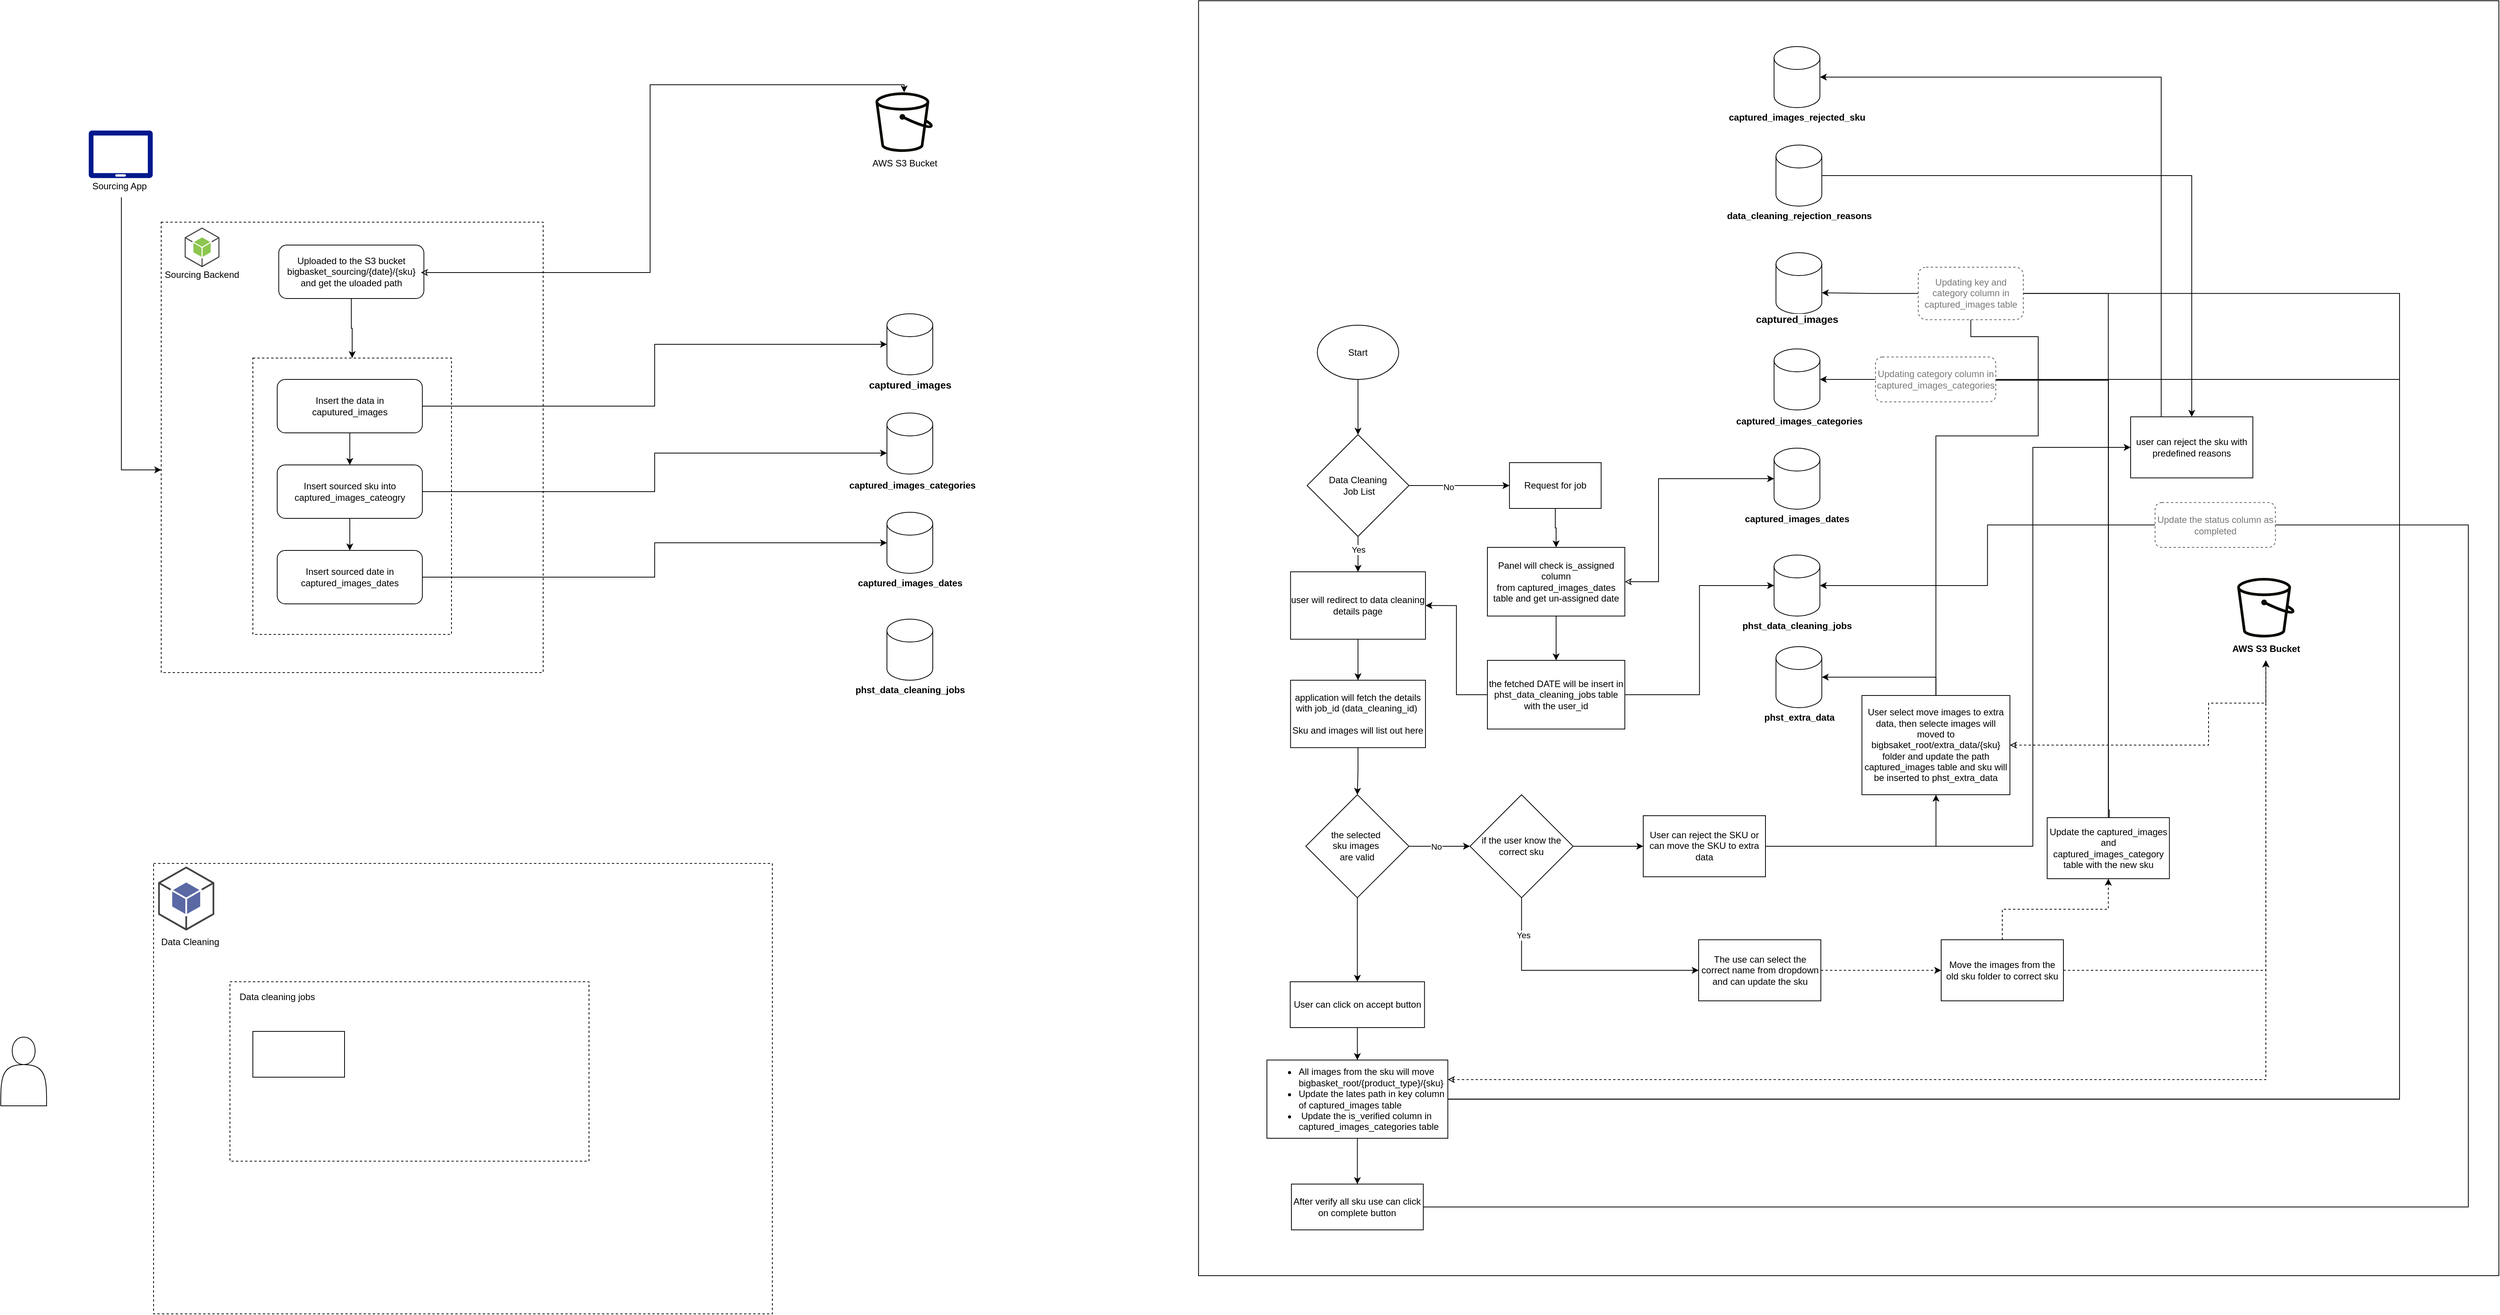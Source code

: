 <mxfile version="24.0.7" type="github">
  <diagram name="Page-1" id="BAc7BfIP3QMbL2KYN2eO">
    <mxGraphModel dx="2880" dy="2334" grid="1" gridSize="10" guides="1" tooltips="1" connect="1" arrows="1" fold="1" page="1" pageScale="1" pageWidth="827" pageHeight="1169" math="0" shadow="0">
      <root>
        <mxCell id="0" />
        <mxCell id="1" parent="0" />
        <mxCell id="C_meJWgbMCdoLf3qObib-14" value="" style="rounded=0;whiteSpace=wrap;html=1;fillColor=none;dashed=1;" vertex="1" parent="1">
          <mxGeometry x="-600" y="1040" width="810" height="590" as="geometry" />
        </mxCell>
        <mxCell id="C_meJWgbMCdoLf3qObib-19" value="&lt;div&gt;&lt;br&gt;&lt;/div&gt;" style="rounded=0;whiteSpace=wrap;html=1;fillColor=none;dashed=1;" vertex="1" parent="1">
          <mxGeometry x="-500" y="1195" width="470" height="235" as="geometry" />
        </mxCell>
        <mxCell id="ZyElnYu3EGaNJUJICbih-23" value="" style="rounded=0;whiteSpace=wrap;html=1;fillColor=none;dashed=1;" parent="1" vertex="1">
          <mxGeometry x="-590" y="200" width="500" height="590" as="geometry" />
        </mxCell>
        <mxCell id="C_meJWgbMCdoLf3qObib-1" value="" style="rounded=0;whiteSpace=wrap;html=1;fillColor=none;dashed=1;" vertex="1" parent="1">
          <mxGeometry x="-470" y="378" width="260" height="362" as="geometry" />
        </mxCell>
        <mxCell id="ZyElnYu3EGaNJUJICbih-24" value="" style="shape=cylinder3;whiteSpace=wrap;html=1;boundedLbl=1;backgroundOutline=1;size=15;" parent="1" vertex="1">
          <mxGeometry x="360" y="320" width="60" height="80" as="geometry" />
        </mxCell>
        <mxCell id="ZyElnYu3EGaNJUJICbih-25" value="&lt;a href=&quot;http://localhost/phpmyadmin/sql.php?db=vision_dev&amp;amp;table=captured_images&amp;amp;pos=0&quot; title=&quot;&quot; style=&quot;text-decoration-line: none; cursor: pointer; outline: none; font-family: sans-serif; font-size: 13.12px; font-weight: 700; text-align: left; text-wrap: wrap; background-color: rgb(255, 255, 255);&quot;&gt;&lt;font color=&quot;#000000&quot;&gt;captured_images&lt;/font&gt;&lt;/a&gt;" style="text;html=1;align=center;verticalAlign=middle;resizable=0;points=[];autosize=1;strokeColor=none;fillColor=none;" parent="1" vertex="1">
          <mxGeometry x="325" y="398" width="130" height="30" as="geometry" />
        </mxCell>
        <mxCell id="ZyElnYu3EGaNJUJICbih-26" value="" style="shape=cylinder3;whiteSpace=wrap;html=1;boundedLbl=1;backgroundOutline=1;size=15;" parent="1" vertex="1">
          <mxGeometry x="360" y="450" width="60" height="80" as="geometry" />
        </mxCell>
        <mxCell id="ZyElnYu3EGaNJUJICbih-28" value="" style="shape=cylinder3;whiteSpace=wrap;html=1;boundedLbl=1;backgroundOutline=1;size=15;" parent="1" vertex="1">
          <mxGeometry x="360" y="580" width="60" height="80" as="geometry" />
        </mxCell>
        <mxCell id="ZyElnYu3EGaNJUJICbih-29" value="&lt;b&gt;captured_images_dates&lt;/b&gt;" style="text;html=1;align=center;verticalAlign=middle;resizable=0;points=[];autosize=1;strokeColor=none;fillColor=none;" parent="1" vertex="1">
          <mxGeometry x="310" y="658" width="160" height="30" as="geometry" />
        </mxCell>
        <mxCell id="ZyElnYu3EGaNJUJICbih-30" value="" style="shape=cylinder3;whiteSpace=wrap;html=1;boundedLbl=1;backgroundOutline=1;size=15;" parent="1" vertex="1">
          <mxGeometry x="360" y="720" width="60" height="80" as="geometry" />
        </mxCell>
        <mxCell id="ZyElnYu3EGaNJUJICbih-31" value="&lt;b&gt;phst_data_cleaning_jobs&lt;/b&gt;" style="text;html=1;align=center;verticalAlign=middle;resizable=0;points=[];autosize=1;strokeColor=none;fillColor=none;" parent="1" vertex="1">
          <mxGeometry x="305" y="798" width="170" height="30" as="geometry" />
        </mxCell>
        <mxCell id="ZyElnYu3EGaNJUJICbih-33" value="" style="edgeStyle=orthogonalEdgeStyle;rounded=0;orthogonalLoop=1;jettySize=auto;html=1;" parent="1" source="ZyElnYu3EGaNJUJICbih-35" target="ZyElnYu3EGaNJUJICbih-36" edge="1">
          <mxGeometry relative="1" as="geometry" />
        </mxCell>
        <mxCell id="ZyElnYu3EGaNJUJICbih-34" value="" style="sketch=0;outlineConnect=0;fontColor=#232F3E;gradientColor=none;fillColor=#080A01;strokeColor=none;dashed=0;verticalLabelPosition=bottom;verticalAlign=top;align=center;html=1;fontSize=12;fontStyle=0;aspect=fixed;pointerEvents=1;shape=mxgraph.aws4.bucket;" parent="1" vertex="1">
          <mxGeometry x="345" y="30" width="75" height="78" as="geometry" />
        </mxCell>
        <mxCell id="ZyElnYu3EGaNJUJICbih-35" value="Sourcing Backend" style="text;html=1;align=center;verticalAlign=middle;whiteSpace=wrap;rounded=0;" parent="1" vertex="1">
          <mxGeometry x="-598" y="259" width="123" height="20" as="geometry" />
        </mxCell>
        <mxCell id="ZyElnYu3EGaNJUJICbih-36" value="" style="outlineConnect=0;dashed=0;verticalLabelPosition=bottom;verticalAlign=top;align=center;html=1;shape=mxgraph.aws3.android;fillColor=#8CC64F;gradientColor=none;" parent="1" vertex="1">
          <mxGeometry x="-559.25" y="207" width="45.5" height="52" as="geometry" />
        </mxCell>
        <mxCell id="ZyElnYu3EGaNJUJICbih-37" value="AWS S3 Bucket" style="text;html=1;align=center;verticalAlign=middle;resizable=0;points=[];autosize=1;strokeColor=none;fillColor=none;" parent="1" vertex="1">
          <mxGeometry x="327.5" y="108" width="110" height="30" as="geometry" />
        </mxCell>
        <mxCell id="ZyElnYu3EGaNJUJICbih-38" style="edgeStyle=orthogonalEdgeStyle;rounded=0;orthogonalLoop=1;jettySize=auto;html=1;entryX=0;entryY=0.55;entryDx=0;entryDy=0;entryPerimeter=0;exitX=0.532;exitY=0.981;exitDx=0;exitDy=0;exitPerimeter=0;" parent="1" source="C_meJWgbMCdoLf3qObib-10" target="ZyElnYu3EGaNJUJICbih-23" edge="1">
          <mxGeometry relative="1" as="geometry">
            <mxPoint x="-650" y="70" as="sourcePoint" />
          </mxGeometry>
        </mxCell>
        <mxCell id="ZyElnYu3EGaNJUJICbih-39" style="edgeStyle=orthogonalEdgeStyle;rounded=0;orthogonalLoop=1;jettySize=auto;html=1;startArrow=classic;startFill=0;" parent="1" edge="1" target="ZyElnYu3EGaNJUJICbih-34">
          <mxGeometry relative="1" as="geometry">
            <mxPoint x="-250.01" y="266.0" as="sourcePoint" />
            <mxPoint x="139.997" y="20" as="targetPoint" />
            <Array as="points">
              <mxPoint x="50" y="266" />
              <mxPoint x="50" y="20" />
            </Array>
          </mxGeometry>
        </mxCell>
        <mxCell id="C_meJWgbMCdoLf3qObib-2" style="edgeStyle=orthogonalEdgeStyle;rounded=0;orthogonalLoop=1;jettySize=auto;html=1;exitX=0.5;exitY=1;exitDx=0;exitDy=0;entryX=0.5;entryY=0;entryDx=0;entryDy=0;" edge="1" parent="1" source="ZyElnYu3EGaNJUJICbih-41" target="C_meJWgbMCdoLf3qObib-1">
          <mxGeometry relative="1" as="geometry" />
        </mxCell>
        <mxCell id="ZyElnYu3EGaNJUJICbih-41" value="Uploaded to the S3 bucket&lt;div&gt;bigbasket_sourcing/{date}/{sku}&lt;/div&gt;&lt;div&gt;and get the uloaded path&lt;/div&gt;" style="rounded=1;whiteSpace=wrap;html=1;fillColor=none;" parent="1" vertex="1">
          <mxGeometry x="-436.13" y="230" width="190" height="70" as="geometry" />
        </mxCell>
        <mxCell id="ZyElnYu3EGaNJUJICbih-42" value="" style="edgeStyle=orthogonalEdgeStyle;rounded=0;orthogonalLoop=1;jettySize=auto;html=1;" parent="1" source="ZyElnYu3EGaNJUJICbih-44" target="ZyElnYu3EGaNJUJICbih-45" edge="1">
          <mxGeometry relative="1" as="geometry" />
        </mxCell>
        <mxCell id="ZyElnYu3EGaNJUJICbih-44" value="Insert the data in caputured_images" style="rounded=1;whiteSpace=wrap;html=1;fillColor=none;" parent="1" vertex="1">
          <mxGeometry x="-438.13" y="406" width="190" height="70" as="geometry" />
        </mxCell>
        <mxCell id="C_meJWgbMCdoLf3qObib-4" value="" style="edgeStyle=orthogonalEdgeStyle;rounded=0;orthogonalLoop=1;jettySize=auto;html=1;" edge="1" parent="1" source="ZyElnYu3EGaNJUJICbih-45" target="C_meJWgbMCdoLf3qObib-3">
          <mxGeometry relative="1" as="geometry" />
        </mxCell>
        <mxCell id="ZyElnYu3EGaNJUJICbih-45" value="Insert sourced sku into captured_images_cateogry" style="rounded=1;whiteSpace=wrap;html=1;fillColor=none;" parent="1" vertex="1">
          <mxGeometry x="-438.13" y="518" width="190" height="70" as="geometry" />
        </mxCell>
        <mxCell id="C_meJWgbMCdoLf3qObib-3" value="Insert sourced date in captured_images_dates" style="rounded=1;whiteSpace=wrap;html=1;fillColor=none;" vertex="1" parent="1">
          <mxGeometry x="-438.13" y="630" width="190" height="70" as="geometry" />
        </mxCell>
        <mxCell id="C_meJWgbMCdoLf3qObib-5" style="edgeStyle=orthogonalEdgeStyle;rounded=0;orthogonalLoop=1;jettySize=auto;html=1;entryX=0;entryY=0.5;entryDx=0;entryDy=0;entryPerimeter=0;" edge="1" parent="1" source="ZyElnYu3EGaNJUJICbih-44" target="ZyElnYu3EGaNJUJICbih-24">
          <mxGeometry relative="1" as="geometry" />
        </mxCell>
        <mxCell id="C_meJWgbMCdoLf3qObib-6" style="edgeStyle=orthogonalEdgeStyle;rounded=0;orthogonalLoop=1;jettySize=auto;html=1;entryX=0;entryY=0;entryDx=0;entryDy=52.5;entryPerimeter=0;" edge="1" parent="1" source="ZyElnYu3EGaNJUJICbih-45" target="ZyElnYu3EGaNJUJICbih-26">
          <mxGeometry relative="1" as="geometry" />
        </mxCell>
        <mxCell id="C_meJWgbMCdoLf3qObib-7" style="edgeStyle=orthogonalEdgeStyle;rounded=0;orthogonalLoop=1;jettySize=auto;html=1;exitX=1;exitY=0.5;exitDx=0;exitDy=0;entryX=0;entryY=0.5;entryDx=0;entryDy=0;entryPerimeter=0;" edge="1" parent="1" source="C_meJWgbMCdoLf3qObib-3" target="ZyElnYu3EGaNJUJICbih-28">
          <mxGeometry relative="1" as="geometry" />
        </mxCell>
        <mxCell id="C_meJWgbMCdoLf3qObib-9" value="" style="sketch=0;aspect=fixed;pointerEvents=1;shadow=0;dashed=0;html=1;strokeColor=none;labelPosition=center;verticalLabelPosition=bottom;verticalAlign=top;align=center;fillColor=#00188D;shape=mxgraph.azure.tablet;" vertex="1" parent="1">
          <mxGeometry x="-685" y="80" width="84.05" height="62.2" as="geometry" />
        </mxCell>
        <mxCell id="C_meJWgbMCdoLf3qObib-10" value="Sourcing App" style="text;html=1;align=center;verticalAlign=middle;resizable=0;points=[];autosize=1;strokeColor=none;fillColor=none;" vertex="1" parent="1">
          <mxGeometry x="-690" y="138" width="90" height="30" as="geometry" />
        </mxCell>
        <mxCell id="C_meJWgbMCdoLf3qObib-12" value="" style="shape=actor;whiteSpace=wrap;html=1;" vertex="1" parent="1">
          <mxGeometry x="-800" y="1267.5" width="60" height="90" as="geometry" />
        </mxCell>
        <mxCell id="C_meJWgbMCdoLf3qObib-15" value="" style="outlineConnect=0;dashed=0;verticalLabelPosition=bottom;verticalAlign=top;align=center;html=1;shape=mxgraph.aws3.android;fillColor=#5A69A4;gradientColor=none;" vertex="1" parent="1">
          <mxGeometry x="-594" y="1044" width="73.5" height="84" as="geometry" />
        </mxCell>
        <mxCell id="C_meJWgbMCdoLf3qObib-18" value="Data Cleaning" style="text;html=1;align=center;verticalAlign=middle;whiteSpace=wrap;rounded=0;" vertex="1" parent="1">
          <mxGeometry x="-594" y="1128" width="84" height="30" as="geometry" />
        </mxCell>
        <mxCell id="C_meJWgbMCdoLf3qObib-20" value="&lt;b&gt;captured_images_categories&lt;/b&gt;" style="text;html=1;align=center;verticalAlign=middle;resizable=0;points=[];autosize=1;strokeColor=none;fillColor=none;" vertex="1" parent="1">
          <mxGeometry x="297.5" y="530" width="190" height="30" as="geometry" />
        </mxCell>
        <mxCell id="C_meJWgbMCdoLf3qObib-21" value="Data cleaning jobs" style="text;html=1;align=center;verticalAlign=middle;whiteSpace=wrap;rounded=0;" vertex="1" parent="1">
          <mxGeometry x="-496.13" y="1200" width="116.13" height="30" as="geometry" />
        </mxCell>
        <mxCell id="C_meJWgbMCdoLf3qObib-24" value="" style="rounded=0;whiteSpace=wrap;html=1;" vertex="1" parent="1">
          <mxGeometry x="-470" y="1260" width="120" height="60" as="geometry" />
        </mxCell>
        <mxCell id="C_meJWgbMCdoLf3qObib-25" value="" style="shape=cylinder3;whiteSpace=wrap;html=1;boundedLbl=1;backgroundOutline=1;size=15;" vertex="1" parent="1">
          <mxGeometry x="1523.75" y="240" width="60" height="80" as="geometry" />
        </mxCell>
        <mxCell id="C_meJWgbMCdoLf3qObib-26" value="&lt;a href=&quot;http://localhost/phpmyadmin/sql.php?db=vision_dev&amp;amp;table=captured_images&amp;amp;pos=0&quot; title=&quot;&quot; style=&quot;text-decoration-line: none; cursor: pointer; outline: none; font-family: sans-serif; font-size: 13.12px; font-weight: 700; text-align: left; text-wrap: wrap; background-color: rgb(255, 255, 255);&quot;&gt;&lt;font color=&quot;#000000&quot;&gt;captured_images&lt;/font&gt;&lt;/a&gt;" style="text;html=1;align=center;verticalAlign=middle;resizable=0;points=[];autosize=1;strokeColor=none;fillColor=none;" vertex="1" parent="1">
          <mxGeometry x="1486.25" y="312" width="130" height="30" as="geometry" />
        </mxCell>
        <mxCell id="C_meJWgbMCdoLf3qObib-27" value="" style="shape=cylinder3;whiteSpace=wrap;html=1;boundedLbl=1;backgroundOutline=1;size=15;" vertex="1" parent="1">
          <mxGeometry x="1521.25" y="366" width="60" height="80" as="geometry" />
        </mxCell>
        <mxCell id="C_meJWgbMCdoLf3qObib-28" value="" style="shape=cylinder3;whiteSpace=wrap;html=1;boundedLbl=1;backgroundOutline=1;size=15;" vertex="1" parent="1">
          <mxGeometry x="1521.25" y="496" width="60" height="80" as="geometry" />
        </mxCell>
        <mxCell id="C_meJWgbMCdoLf3qObib-29" value="&lt;b&gt;captured_images_dates&lt;/b&gt;" style="text;html=1;align=center;verticalAlign=middle;resizable=0;points=[];autosize=1;strokeColor=none;fillColor=none;" vertex="1" parent="1">
          <mxGeometry x="1471.25" y="574" width="160" height="30" as="geometry" />
        </mxCell>
        <mxCell id="C_meJWgbMCdoLf3qObib-30" value="" style="shape=cylinder3;whiteSpace=wrap;html=1;boundedLbl=1;backgroundOutline=1;size=15;" vertex="1" parent="1">
          <mxGeometry x="1521.25" y="636" width="60" height="80" as="geometry" />
        </mxCell>
        <mxCell id="C_meJWgbMCdoLf3qObib-31" value="&lt;b&gt;phst_data_cleaning_jobs&lt;/b&gt;" style="text;html=1;align=center;verticalAlign=middle;resizable=0;points=[];autosize=1;strokeColor=none;fillColor=none;" vertex="1" parent="1">
          <mxGeometry x="1466.25" y="714" width="170" height="30" as="geometry" />
        </mxCell>
        <mxCell id="C_meJWgbMCdoLf3qObib-32" value="&lt;b&gt;captured_images_categories&lt;/b&gt;" style="text;html=1;align=center;verticalAlign=middle;resizable=0;points=[];autosize=1;strokeColor=none;fillColor=none;" vertex="1" parent="1">
          <mxGeometry x="1458.75" y="446" width="190" height="30" as="geometry" />
        </mxCell>
        <mxCell id="C_meJWgbMCdoLf3qObib-37" value="" style="edgeStyle=orthogonalEdgeStyle;rounded=0;orthogonalLoop=1;jettySize=auto;html=1;" edge="1" parent="1" source="C_meJWgbMCdoLf3qObib-33" target="C_meJWgbMCdoLf3qObib-36">
          <mxGeometry relative="1" as="geometry" />
        </mxCell>
        <mxCell id="C_meJWgbMCdoLf3qObib-33" value="Start" style="ellipse;whiteSpace=wrap;html=1;fillColor=none;" vertex="1" parent="1">
          <mxGeometry x="923.38" y="335" width="106.5" height="71" as="geometry" />
        </mxCell>
        <mxCell id="C_meJWgbMCdoLf3qObib-39" value="" style="edgeStyle=orthogonalEdgeStyle;rounded=0;orthogonalLoop=1;jettySize=auto;html=1;" edge="1" parent="1" source="C_meJWgbMCdoLf3qObib-36" target="C_meJWgbMCdoLf3qObib-38">
          <mxGeometry relative="1" as="geometry" />
        </mxCell>
        <mxCell id="C_meJWgbMCdoLf3qObib-40" value="No" style="edgeLabel;html=1;align=center;verticalAlign=middle;resizable=0;points=[];" vertex="1" connectable="0" parent="C_meJWgbMCdoLf3qObib-39">
          <mxGeometry x="-0.22" y="-2" relative="1" as="geometry">
            <mxPoint as="offset" />
          </mxGeometry>
        </mxCell>
        <mxCell id="C_meJWgbMCdoLf3qObib-50" value="" style="edgeStyle=orthogonalEdgeStyle;rounded=0;orthogonalLoop=1;jettySize=auto;html=1;" edge="1" parent="1" source="C_meJWgbMCdoLf3qObib-36" target="C_meJWgbMCdoLf3qObib-49">
          <mxGeometry relative="1" as="geometry" />
        </mxCell>
        <mxCell id="C_meJWgbMCdoLf3qObib-58" value="Yes" style="edgeLabel;html=1;align=center;verticalAlign=middle;resizable=0;points=[];" vertex="1" connectable="0" parent="C_meJWgbMCdoLf3qObib-50">
          <mxGeometry x="-0.273" relative="1" as="geometry">
            <mxPoint as="offset" />
          </mxGeometry>
        </mxCell>
        <mxCell id="C_meJWgbMCdoLf3qObib-36" value="Data Cleaning&lt;div&gt;&amp;nbsp;Job List&lt;/div&gt;" style="rhombus;whiteSpace=wrap;html=1;fillColor=none;" vertex="1" parent="1">
          <mxGeometry x="910.0" y="478.38" width="133.25" height="133.25" as="geometry" />
        </mxCell>
        <mxCell id="C_meJWgbMCdoLf3qObib-42" value="" style="edgeStyle=orthogonalEdgeStyle;rounded=0;orthogonalLoop=1;jettySize=auto;html=1;" edge="1" parent="1" source="C_meJWgbMCdoLf3qObib-38" target="C_meJWgbMCdoLf3qObib-41">
          <mxGeometry relative="1" as="geometry" />
        </mxCell>
        <mxCell id="C_meJWgbMCdoLf3qObib-38" value="Request for job" style="whiteSpace=wrap;html=1;fillColor=none;" vertex="1" parent="1">
          <mxGeometry x="1174.885" y="515.005" width="120" height="60" as="geometry" />
        </mxCell>
        <mxCell id="C_meJWgbMCdoLf3qObib-47" value="" style="edgeStyle=orthogonalEdgeStyle;rounded=0;orthogonalLoop=1;jettySize=auto;html=1;" edge="1" parent="1" source="C_meJWgbMCdoLf3qObib-41" target="C_meJWgbMCdoLf3qObib-46">
          <mxGeometry relative="1" as="geometry" />
        </mxCell>
        <mxCell id="C_meJWgbMCdoLf3qObib-41" value="Panel will check&amp;nbsp;is_assigned column from&amp;nbsp;captured_images_dates table and get un-assigned date" style="whiteSpace=wrap;html=1;fillColor=none;" vertex="1" parent="1">
          <mxGeometry x="1146" y="626" width="179.89" height="89.95" as="geometry" />
        </mxCell>
        <mxCell id="C_meJWgbMCdoLf3qObib-43" style="edgeStyle=orthogonalEdgeStyle;rounded=0;orthogonalLoop=1;jettySize=auto;html=1;exitX=1;exitY=0.5;exitDx=0;exitDy=0;entryX=0;entryY=0.5;entryDx=0;entryDy=0;entryPerimeter=0;startArrow=classic;startFill=0;" edge="1" parent="1" source="C_meJWgbMCdoLf3qObib-41" target="C_meJWgbMCdoLf3qObib-28">
          <mxGeometry relative="1" as="geometry">
            <Array as="points">
              <mxPoint x="1370" y="671" />
              <mxPoint x="1370" y="536" />
            </Array>
          </mxGeometry>
        </mxCell>
        <mxCell id="C_meJWgbMCdoLf3qObib-51" style="edgeStyle=orthogonalEdgeStyle;rounded=0;orthogonalLoop=1;jettySize=auto;html=1;exitX=0;exitY=0.5;exitDx=0;exitDy=0;entryX=1;entryY=0.5;entryDx=0;entryDy=0;" edge="1" parent="1" source="C_meJWgbMCdoLf3qObib-46" target="C_meJWgbMCdoLf3qObib-49">
          <mxGeometry relative="1" as="geometry" />
        </mxCell>
        <mxCell id="C_meJWgbMCdoLf3qObib-46" value="the fetched DATE will be insert in phst_data_cleaning_jobs table with the user_id" style="whiteSpace=wrap;html=1;fillColor=none;" vertex="1" parent="1">
          <mxGeometry x="1146" y="774" width="179.89" height="89.95" as="geometry" />
        </mxCell>
        <mxCell id="C_meJWgbMCdoLf3qObib-48" style="edgeStyle=orthogonalEdgeStyle;rounded=0;orthogonalLoop=1;jettySize=auto;html=1;exitX=1;exitY=0.5;exitDx=0;exitDy=0;entryX=0;entryY=0.5;entryDx=0;entryDy=0;entryPerimeter=0;" edge="1" parent="1" source="C_meJWgbMCdoLf3qObib-46" target="C_meJWgbMCdoLf3qObib-30">
          <mxGeometry relative="1" as="geometry" />
        </mxCell>
        <mxCell id="C_meJWgbMCdoLf3qObib-53" value="" style="edgeStyle=orthogonalEdgeStyle;rounded=0;orthogonalLoop=1;jettySize=auto;html=1;" edge="1" parent="1" source="C_meJWgbMCdoLf3qObib-49" target="C_meJWgbMCdoLf3qObib-52">
          <mxGeometry relative="1" as="geometry" />
        </mxCell>
        <mxCell id="C_meJWgbMCdoLf3qObib-49" value="user will redirect to data cleaning details page" style="whiteSpace=wrap;html=1;fillColor=none;" vertex="1" parent="1">
          <mxGeometry x="888.31" y="658" width="176.63" height="88.31" as="geometry" />
        </mxCell>
        <mxCell id="C_meJWgbMCdoLf3qObib-60" value="" style="edgeStyle=orthogonalEdgeStyle;rounded=0;orthogonalLoop=1;jettySize=auto;html=1;" edge="1" parent="1" source="C_meJWgbMCdoLf3qObib-52" target="C_meJWgbMCdoLf3qObib-59">
          <mxGeometry relative="1" as="geometry" />
        </mxCell>
        <mxCell id="C_meJWgbMCdoLf3qObib-52" value="application will fetch the details with job_id (data_cleaning_id)&amp;nbsp;&lt;div&gt;&lt;br&gt;&lt;/div&gt;&lt;div&gt;Sku and images will list out here&lt;/div&gt;" style="whiteSpace=wrap;html=1;fillColor=none;" vertex="1" parent="1">
          <mxGeometry x="888.31" y="800" width="176.63" height="88.31" as="geometry" />
        </mxCell>
        <mxCell id="C_meJWgbMCdoLf3qObib-65" value="" style="edgeStyle=orthogonalEdgeStyle;rounded=0;orthogonalLoop=1;jettySize=auto;html=1;" edge="1" parent="1" source="C_meJWgbMCdoLf3qObib-59" target="C_meJWgbMCdoLf3qObib-64">
          <mxGeometry relative="1" as="geometry" />
        </mxCell>
        <mxCell id="C_meJWgbMCdoLf3qObib-66" value="No" style="edgeLabel;html=1;align=center;verticalAlign=middle;resizable=0;points=[];" vertex="1" connectable="0" parent="C_meJWgbMCdoLf3qObib-65">
          <mxGeometry x="-0.112" relative="1" as="geometry">
            <mxPoint as="offset" />
          </mxGeometry>
        </mxCell>
        <mxCell id="C_meJWgbMCdoLf3qObib-122" value="" style="edgeStyle=orthogonalEdgeStyle;rounded=0;orthogonalLoop=1;jettySize=auto;html=1;" edge="1" parent="1" source="C_meJWgbMCdoLf3qObib-59" target="C_meJWgbMCdoLf3qObib-121">
          <mxGeometry relative="1" as="geometry" />
        </mxCell>
        <mxCell id="C_meJWgbMCdoLf3qObib-59" value="the selected&amp;nbsp;&lt;div&gt;sku images&amp;nbsp;&lt;/div&gt;&lt;div&gt;are valid&lt;/div&gt;" style="rhombus;whiteSpace=wrap;html=1;fillColor=none;" vertex="1" parent="1">
          <mxGeometry x="908.31" y="950" width="134.94" height="134.94" as="geometry" />
        </mxCell>
        <mxCell id="C_meJWgbMCdoLf3qObib-68" value="" style="edgeStyle=orthogonalEdgeStyle;rounded=0;orthogonalLoop=1;jettySize=auto;html=1;exitX=0.5;exitY=1;exitDx=0;exitDy=0;" edge="1" parent="1" source="C_meJWgbMCdoLf3qObib-64" target="C_meJWgbMCdoLf3qObib-67">
          <mxGeometry relative="1" as="geometry">
            <Array as="points">
              <mxPoint x="1191" y="1180" />
            </Array>
          </mxGeometry>
        </mxCell>
        <mxCell id="C_meJWgbMCdoLf3qObib-84" value="Yes" style="edgeLabel;html=1;align=center;verticalAlign=middle;resizable=0;points=[];" vertex="1" connectable="0" parent="C_meJWgbMCdoLf3qObib-68">
          <mxGeometry x="-0.694" y="2" relative="1" as="geometry">
            <mxPoint y="-1" as="offset" />
          </mxGeometry>
        </mxCell>
        <mxCell id="C_meJWgbMCdoLf3qObib-88" style="edgeStyle=orthogonalEdgeStyle;rounded=0;orthogonalLoop=1;jettySize=auto;html=1;exitX=1;exitY=0.5;exitDx=0;exitDy=0;entryX=0;entryY=0.5;entryDx=0;entryDy=0;" edge="1" parent="1" source="C_meJWgbMCdoLf3qObib-64" target="C_meJWgbMCdoLf3qObib-87">
          <mxGeometry relative="1" as="geometry" />
        </mxCell>
        <mxCell id="C_meJWgbMCdoLf3qObib-64" value="if the user know the correct sku" style="rhombus;whiteSpace=wrap;html=1;fillColor=none;" vertex="1" parent="1">
          <mxGeometry x="1123.25" y="950" width="134.94" height="134.94" as="geometry" />
        </mxCell>
        <mxCell id="C_meJWgbMCdoLf3qObib-70" value="" style="edgeStyle=orthogonalEdgeStyle;rounded=0;orthogonalLoop=1;jettySize=auto;html=1;dashed=1;" edge="1" parent="1" source="C_meJWgbMCdoLf3qObib-67" target="C_meJWgbMCdoLf3qObib-69">
          <mxGeometry relative="1" as="geometry" />
        </mxCell>
        <mxCell id="C_meJWgbMCdoLf3qObib-67" value="The use can select the correct name from dropdown and can update the sku" style="whiteSpace=wrap;html=1;fillColor=none;" vertex="1" parent="1">
          <mxGeometry x="1422.5" y="1140" width="160" height="80" as="geometry" />
        </mxCell>
        <mxCell id="C_meJWgbMCdoLf3qObib-75" style="edgeStyle=orthogonalEdgeStyle;rounded=0;orthogonalLoop=1;jettySize=auto;html=1;exitX=1;exitY=0.5;exitDx=0;exitDy=0;dashed=1;" edge="1" parent="1" source="C_meJWgbMCdoLf3qObib-69" target="C_meJWgbMCdoLf3qObib-73">
          <mxGeometry relative="1" as="geometry" />
        </mxCell>
        <mxCell id="C_meJWgbMCdoLf3qObib-77" value="" style="edgeStyle=orthogonalEdgeStyle;rounded=0;orthogonalLoop=1;jettySize=auto;html=1;dashed=1;" edge="1" parent="1" source="C_meJWgbMCdoLf3qObib-69" target="C_meJWgbMCdoLf3qObib-76">
          <mxGeometry relative="1" as="geometry" />
        </mxCell>
        <mxCell id="C_meJWgbMCdoLf3qObib-69" value="Move the images from the old sku folder to correct sku" style="whiteSpace=wrap;html=1;fillColor=none;" vertex="1" parent="1">
          <mxGeometry x="1740" y="1140" width="160" height="80" as="geometry" />
        </mxCell>
        <mxCell id="C_meJWgbMCdoLf3qObib-71" value="" style="sketch=0;outlineConnect=0;fontColor=#232F3E;gradientColor=none;fillColor=#080A01;strokeColor=none;dashed=0;verticalLabelPosition=bottom;verticalAlign=top;align=center;html=1;fontSize=12;fontStyle=0;aspect=fixed;pointerEvents=1;shape=mxgraph.aws4.bucket;" vertex="1" parent="1">
          <mxGeometry x="2127.5" y="666" width="75" height="78" as="geometry" />
        </mxCell>
        <mxCell id="C_meJWgbMCdoLf3qObib-73" value="&lt;b&gt;AWS S3 Bucket&lt;/b&gt;" style="text;html=1;align=center;verticalAlign=middle;resizable=0;points=[];autosize=1;strokeColor=none;fillColor=none;" vertex="1" parent="1">
          <mxGeometry x="2110" y="744" width="110" height="30" as="geometry" />
        </mxCell>
        <mxCell id="C_meJWgbMCdoLf3qObib-76" value="Update the captured_images and captured_images_category table with the new sku" style="whiteSpace=wrap;html=1;fillColor=none;" vertex="1" parent="1">
          <mxGeometry x="1878.75" y="980" width="160" height="80" as="geometry" />
        </mxCell>
        <mxCell id="C_meJWgbMCdoLf3qObib-79" style="edgeStyle=orthogonalEdgeStyle;rounded=0;orthogonalLoop=1;jettySize=auto;html=1;entryX=1.005;entryY=0.434;entryDx=0;entryDy=0;entryPerimeter=0;endArrow=none;endFill=0;exitX=0.5;exitY=0;exitDx=0;exitDy=0;" edge="1" parent="1" source="C_meJWgbMCdoLf3qObib-76">
          <mxGeometry relative="1" as="geometry">
            <mxPoint x="1980" y="970" as="sourcePoint" />
            <mxPoint x="1811.497" y="407.068" as="targetPoint" />
            <Array as="points">
              <mxPoint x="1960" y="980" />
              <mxPoint x="1960" y="970" />
              <mxPoint x="1959" y="970" />
              <mxPoint x="1959" y="407" />
            </Array>
          </mxGeometry>
        </mxCell>
        <mxCell id="C_meJWgbMCdoLf3qObib-80" style="edgeStyle=orthogonalEdgeStyle;rounded=0;orthogonalLoop=1;jettySize=auto;html=1;exitX=0;exitY=0.5;exitDx=0;exitDy=0;entryX=1;entryY=0;entryDx=0;entryDy=52.5;entryPerimeter=0;" edge="1" parent="1" source="C_meJWgbMCdoLf3qObib-83" target="C_meJWgbMCdoLf3qObib-25">
          <mxGeometry relative="1" as="geometry">
            <mxPoint x="1700" y="358.53" as="targetPoint" />
          </mxGeometry>
        </mxCell>
        <mxCell id="C_meJWgbMCdoLf3qObib-100" value="" style="edgeStyle=orthogonalEdgeStyle;rounded=0;orthogonalLoop=1;jettySize=auto;html=1;" edge="1" parent="1" source="C_meJWgbMCdoLf3qObib-82" target="C_meJWgbMCdoLf3qObib-27">
          <mxGeometry relative="1" as="geometry" />
        </mxCell>
        <mxCell id="C_meJWgbMCdoLf3qObib-82" value="&lt;font color=&quot;#787878&quot;&gt;Updating category column in captured_images_categories&lt;/font&gt;" style="rounded=1;whiteSpace=wrap;html=1;fillColor=none;dashed=1;strokeColor=#616161;" vertex="1" parent="1">
          <mxGeometry x="1654" y="376.62" width="157.5" height="58.75" as="geometry" />
        </mxCell>
        <mxCell id="C_meJWgbMCdoLf3qObib-111" style="edgeStyle=orthogonalEdgeStyle;rounded=0;orthogonalLoop=1;jettySize=auto;html=1;exitX=1;exitY=0.5;exitDx=0;exitDy=0;entryX=0;entryY=0.5;entryDx=0;entryDy=0;" edge="1" parent="1" source="C_meJWgbMCdoLf3qObib-87" target="C_meJWgbMCdoLf3qObib-104">
          <mxGeometry relative="1" as="geometry">
            <Array as="points">
              <mxPoint x="1860" y="1018" />
              <mxPoint x="1860" y="495" />
            </Array>
          </mxGeometry>
        </mxCell>
        <mxCell id="C_meJWgbMCdoLf3qObib-117" style="edgeStyle=orthogonalEdgeStyle;rounded=0;orthogonalLoop=1;jettySize=auto;html=1;exitX=1;exitY=0.5;exitDx=0;exitDy=0;" edge="1" parent="1" source="C_meJWgbMCdoLf3qObib-87" target="C_meJWgbMCdoLf3qObib-101">
          <mxGeometry relative="1" as="geometry" />
        </mxCell>
        <mxCell id="C_meJWgbMCdoLf3qObib-87" value="User can reject the SKU or can move the SKU to extra data" style="whiteSpace=wrap;html=1;fillColor=none;" vertex="1" parent="1">
          <mxGeometry x="1350" y="977.47" width="160" height="80" as="geometry" />
        </mxCell>
        <mxCell id="C_meJWgbMCdoLf3qObib-89" value="" style="shape=cylinder3;whiteSpace=wrap;html=1;boundedLbl=1;backgroundOutline=1;size=15;" vertex="1" parent="1">
          <mxGeometry x="1523.75" y="755.95" width="60" height="80" as="geometry" />
        </mxCell>
        <mxCell id="C_meJWgbMCdoLf3qObib-90" value="&lt;b&gt;phst_extra_data&lt;/b&gt;" style="text;html=1;align=center;verticalAlign=middle;resizable=0;points=[];autosize=1;strokeColor=none;fillColor=none;" vertex="1" parent="1">
          <mxGeometry x="1493.75" y="833.95" width="120" height="30" as="geometry" />
        </mxCell>
        <mxCell id="C_meJWgbMCdoLf3qObib-91" value="" style="edgeStyle=orthogonalEdgeStyle;rounded=0;orthogonalLoop=1;jettySize=auto;html=1;entryX=1;entryY=0.5;entryDx=0;entryDy=0;endArrow=none;endFill=0;exitX=0.5;exitY=0;exitDx=0;exitDy=0;" edge="1" parent="1" source="C_meJWgbMCdoLf3qObib-76" target="C_meJWgbMCdoLf3qObib-83">
          <mxGeometry relative="1" as="geometry">
            <mxPoint x="2020" y="940" as="sourcePoint" />
            <mxPoint x="1581" y="289" as="targetPoint" />
          </mxGeometry>
        </mxCell>
        <mxCell id="C_meJWgbMCdoLf3qObib-83" value="&lt;font color=&quot;#787878&quot;&gt;Updating key and category column in captured_images table&lt;/font&gt;" style="rounded=1;whiteSpace=wrap;html=1;fillColor=none;dashed=1;strokeColor=#616161;" vertex="1" parent="1">
          <mxGeometry x="1710" y="259" width="137.5" height="68.75" as="geometry" />
        </mxCell>
        <mxCell id="C_meJWgbMCdoLf3qObib-118" style="edgeStyle=orthogonalEdgeStyle;rounded=0;orthogonalLoop=1;jettySize=auto;html=1;exitX=1;exitY=0.5;exitDx=0;exitDy=0;startArrow=classic;startFill=0;dashed=1;" edge="1" parent="1" source="C_meJWgbMCdoLf3qObib-101" target="C_meJWgbMCdoLf3qObib-73">
          <mxGeometry relative="1" as="geometry">
            <Array as="points">
              <mxPoint x="2090" y="885" />
              <mxPoint x="2090" y="830" />
              <mxPoint x="2165" y="830" />
            </Array>
          </mxGeometry>
        </mxCell>
        <mxCell id="C_meJWgbMCdoLf3qObib-119" style="edgeStyle=orthogonalEdgeStyle;rounded=0;orthogonalLoop=1;jettySize=auto;html=1;entryX=0.5;entryY=1;entryDx=0;entryDy=0;endArrow=none;endFill=0;exitX=0.5;exitY=0;exitDx=0;exitDy=0;" edge="1" parent="1" source="C_meJWgbMCdoLf3qObib-101" target="C_meJWgbMCdoLf3qObib-83">
          <mxGeometry relative="1" as="geometry">
            <mxPoint x="1730" y="810" as="sourcePoint" />
            <mxPoint x="1864.41" y="279" as="targetPoint" />
            <Array as="points">
              <mxPoint x="1733" y="480" />
              <mxPoint x="1867" y="480" />
              <mxPoint x="1867" y="350" />
              <mxPoint x="1779" y="350" />
            </Array>
          </mxGeometry>
        </mxCell>
        <mxCell id="C_meJWgbMCdoLf3qObib-101" value="User select move images to extra data, then selecte images will moved to bigbsaket_root/extra_data/{sku} folder and update the path captured_images table and sku will be inserted to phst_extra_data" style="whiteSpace=wrap;html=1;fillColor=none;" vertex="1" parent="1">
          <mxGeometry x="1636.25" y="820" width="193.75" height="130" as="geometry" />
        </mxCell>
        <mxCell id="C_meJWgbMCdoLf3qObib-104" value="user can reject the sku with predefined reasons" style="whiteSpace=wrap;html=1;fillColor=none;" vertex="1" parent="1">
          <mxGeometry x="1988" y="455" width="160" height="80" as="geometry" />
        </mxCell>
        <mxCell id="C_meJWgbMCdoLf3qObib-110" style="edgeStyle=orthogonalEdgeStyle;rounded=0;orthogonalLoop=1;jettySize=auto;html=1;exitX=1;exitY=0.5;exitDx=0;exitDy=0;exitPerimeter=0;entryX=0.5;entryY=0;entryDx=0;entryDy=0;" edge="1" parent="1" source="C_meJWgbMCdoLf3qObib-105" target="C_meJWgbMCdoLf3qObib-104">
          <mxGeometry relative="1" as="geometry" />
        </mxCell>
        <mxCell id="C_meJWgbMCdoLf3qObib-105" value="" style="shape=cylinder3;whiteSpace=wrap;html=1;boundedLbl=1;backgroundOutline=1;size=15;" vertex="1" parent="1">
          <mxGeometry x="1523.75" y="99" width="60" height="80" as="geometry" />
        </mxCell>
        <mxCell id="C_meJWgbMCdoLf3qObib-106" value="&lt;b&gt;data_cleaning_rejection_reasons&lt;/b&gt;" style="text;html=1;align=center;verticalAlign=middle;resizable=0;points=[];autosize=1;strokeColor=none;fillColor=none;" vertex="1" parent="1">
          <mxGeometry x="1448.75" y="177" width="210" height="30" as="geometry" />
        </mxCell>
        <mxCell id="C_meJWgbMCdoLf3qObib-112" value="" style="shape=cylinder3;whiteSpace=wrap;html=1;boundedLbl=1;backgroundOutline=1;size=15;" vertex="1" parent="1">
          <mxGeometry x="1521.25" y="-30" width="60" height="80" as="geometry" />
        </mxCell>
        <mxCell id="C_meJWgbMCdoLf3qObib-113" value="&lt;b&gt;captured_images_rejected_sku&lt;/b&gt;" style="text;html=1;align=center;verticalAlign=middle;resizable=0;points=[];autosize=1;strokeColor=none;fillColor=none;" vertex="1" parent="1">
          <mxGeometry x="1451.25" y="48" width="200" height="30" as="geometry" />
        </mxCell>
        <mxCell id="C_meJWgbMCdoLf3qObib-114" style="edgeStyle=orthogonalEdgeStyle;rounded=0;orthogonalLoop=1;jettySize=auto;html=1;exitX=0.25;exitY=0;exitDx=0;exitDy=0;entryX=1;entryY=0.5;entryDx=0;entryDy=0;entryPerimeter=0;" edge="1" parent="1" source="C_meJWgbMCdoLf3qObib-104" target="C_meJWgbMCdoLf3qObib-112">
          <mxGeometry relative="1" as="geometry" />
        </mxCell>
        <mxCell id="C_meJWgbMCdoLf3qObib-120" style="edgeStyle=orthogonalEdgeStyle;rounded=0;orthogonalLoop=1;jettySize=auto;html=1;exitX=0.5;exitY=0;exitDx=0;exitDy=0;entryX=1;entryY=0.5;entryDx=0;entryDy=0;entryPerimeter=0;" edge="1" parent="1" source="C_meJWgbMCdoLf3qObib-101" target="C_meJWgbMCdoLf3qObib-89">
          <mxGeometry relative="1" as="geometry" />
        </mxCell>
        <mxCell id="C_meJWgbMCdoLf3qObib-124" value="" style="edgeStyle=orthogonalEdgeStyle;rounded=0;orthogonalLoop=1;jettySize=auto;html=1;" edge="1" parent="1" source="C_meJWgbMCdoLf3qObib-121" target="C_meJWgbMCdoLf3qObib-123">
          <mxGeometry relative="1" as="geometry" />
        </mxCell>
        <mxCell id="C_meJWgbMCdoLf3qObib-121" value="User can click on accept button" style="whiteSpace=wrap;html=1;fillColor=none;" vertex="1" parent="1">
          <mxGeometry x="887.89" y="1195" width="175.78" height="60" as="geometry" />
        </mxCell>
        <mxCell id="C_meJWgbMCdoLf3qObib-129" style="edgeStyle=orthogonalEdgeStyle;rounded=0;orthogonalLoop=1;jettySize=auto;html=1;exitX=1;exitY=0.5;exitDx=0;exitDy=0;entryX=1;entryY=0.5;entryDx=0;entryDy=0;endArrow=none;endFill=0;" edge="1" parent="1" source="C_meJWgbMCdoLf3qObib-123" target="C_meJWgbMCdoLf3qObib-83">
          <mxGeometry relative="1" as="geometry">
            <Array as="points">
              <mxPoint x="2340" y="1349" />
              <mxPoint x="2340" y="293" />
            </Array>
          </mxGeometry>
        </mxCell>
        <mxCell id="C_meJWgbMCdoLf3qObib-130" style="edgeStyle=orthogonalEdgeStyle;rounded=0;orthogonalLoop=1;jettySize=auto;html=1;exitX=1;exitY=0.25;exitDx=0;exitDy=0;dashed=1;startArrow=classic;startFill=0;" edge="1" parent="1" source="C_meJWgbMCdoLf3qObib-123" target="C_meJWgbMCdoLf3qObib-73">
          <mxGeometry relative="1" as="geometry">
            <mxPoint x="2160" y="883.333" as="targetPoint" />
          </mxGeometry>
        </mxCell>
        <mxCell id="C_meJWgbMCdoLf3qObib-132" value="" style="edgeStyle=orthogonalEdgeStyle;rounded=0;orthogonalLoop=1;jettySize=auto;html=1;" edge="1" parent="1" source="C_meJWgbMCdoLf3qObib-123" target="C_meJWgbMCdoLf3qObib-131">
          <mxGeometry relative="1" as="geometry" />
        </mxCell>
        <mxCell id="C_meJWgbMCdoLf3qObib-123" value="&lt;ul&gt;&lt;li&gt;All images from the sku will move bigbasket_root/{product_type}/{sku}&lt;/li&gt;&lt;li&gt;Update the lates path in key column of captured_images table&lt;/li&gt;&lt;li&gt;&amp;nbsp;Update the is_verified column in captured_images_categories table&lt;/li&gt;&lt;/ul&gt;" style="whiteSpace=wrap;html=1;fillColor=none;align=left;" vertex="1" parent="1">
          <mxGeometry x="857.36" y="1297.5" width="236.84" height="102.5" as="geometry" />
        </mxCell>
        <mxCell id="C_meJWgbMCdoLf3qObib-128" style="edgeStyle=orthogonalEdgeStyle;rounded=0;orthogonalLoop=1;jettySize=auto;html=1;exitX=1;exitY=0.5;exitDx=0;exitDy=0;entryX=1;entryY=0.5;entryDx=0;entryDy=0;endArrow=none;endFill=0;" edge="1" parent="1" source="C_meJWgbMCdoLf3qObib-123" target="C_meJWgbMCdoLf3qObib-82">
          <mxGeometry relative="1" as="geometry">
            <Array as="points">
              <mxPoint x="2340" y="1349" />
              <mxPoint x="2340" y="406" />
            </Array>
          </mxGeometry>
        </mxCell>
        <mxCell id="C_meJWgbMCdoLf3qObib-135" style="edgeStyle=orthogonalEdgeStyle;rounded=0;orthogonalLoop=1;jettySize=auto;html=1;exitX=1;exitY=0.5;exitDx=0;exitDy=0;entryX=1;entryY=0.5;entryDx=0;entryDy=0;endArrow=none;endFill=0;" edge="1" parent="1" source="C_meJWgbMCdoLf3qObib-131" target="C_meJWgbMCdoLf3qObib-136">
          <mxGeometry relative="1" as="geometry">
            <mxPoint x="1830" y="620" as="targetPoint" />
            <Array as="points">
              <mxPoint x="2430" y="1490" />
              <mxPoint x="2430" y="597" />
            </Array>
          </mxGeometry>
        </mxCell>
        <mxCell id="C_meJWgbMCdoLf3qObib-131" value="After verify all sku use can click on complete button" style="whiteSpace=wrap;html=1;fillColor=none;align=center;" vertex="1" parent="1">
          <mxGeometry x="889.46" y="1460" width="172.64" height="60" as="geometry" />
        </mxCell>
        <mxCell id="C_meJWgbMCdoLf3qObib-136" value="&lt;font color=&quot;#787878&quot;&gt;Update the status column as completed&lt;/font&gt;" style="rounded=1;whiteSpace=wrap;html=1;fillColor=none;dashed=1;strokeColor=#616161;" vertex="1" parent="1">
          <mxGeometry x="2020" y="567.25" width="157.5" height="58.75" as="geometry" />
        </mxCell>
        <mxCell id="C_meJWgbMCdoLf3qObib-137" style="edgeStyle=orthogonalEdgeStyle;rounded=0;orthogonalLoop=1;jettySize=auto;html=1;exitX=0;exitY=0.5;exitDx=0;exitDy=0;entryX=1;entryY=0.5;entryDx=0;entryDy=0;entryPerimeter=0;" edge="1" parent="1" source="C_meJWgbMCdoLf3qObib-136" target="C_meJWgbMCdoLf3qObib-30">
          <mxGeometry relative="1" as="geometry" />
        </mxCell>
        <mxCell id="C_meJWgbMCdoLf3qObib-138" value="" style="rounded=0;whiteSpace=wrap;html=1;fillColor=none;" vertex="1" parent="1">
          <mxGeometry x="767.89" y="-90" width="1702.11" height="1670" as="geometry" />
        </mxCell>
      </root>
    </mxGraphModel>
  </diagram>
</mxfile>
